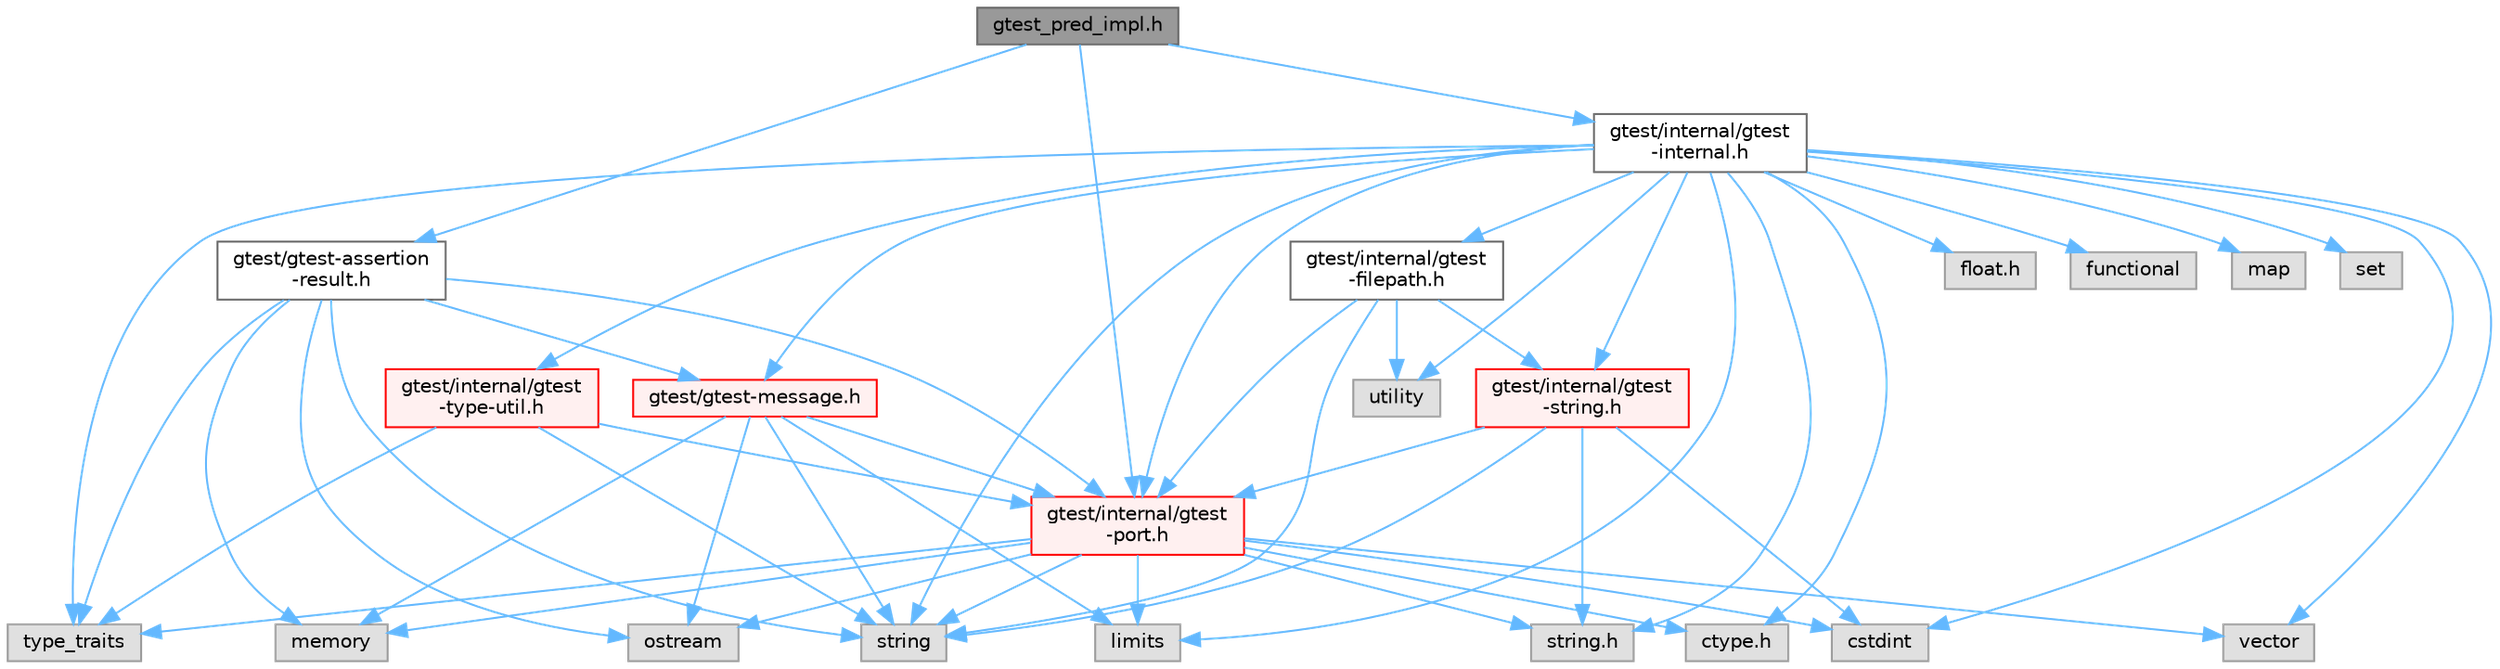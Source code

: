 digraph "gtest_pred_impl.h"
{
 // LATEX_PDF_SIZE
  bgcolor="transparent";
  edge [fontname=Helvetica,fontsize=10,labelfontname=Helvetica,labelfontsize=10];
  node [fontname=Helvetica,fontsize=10,shape=box,height=0.2,width=0.4];
  Node1 [id="Node000001",label="gtest_pred_impl.h",height=0.2,width=0.4,color="gray40", fillcolor="grey60", style="filled", fontcolor="black",tooltip=" "];
  Node1 -> Node2 [id="edge1_Node000001_Node000002",color="steelblue1",style="solid",tooltip=" "];
  Node2 [id="Node000002",label="gtest/gtest-assertion\l-result.h",height=0.2,width=0.4,color="grey40", fillcolor="white", style="filled",URL="$gtest-assertion-result_8h.html",tooltip=" "];
  Node2 -> Node3 [id="edge2_Node000002_Node000003",color="steelblue1",style="solid",tooltip=" "];
  Node3 [id="Node000003",label="memory",height=0.2,width=0.4,color="grey60", fillcolor="#E0E0E0", style="filled",tooltip=" "];
  Node2 -> Node4 [id="edge3_Node000002_Node000004",color="steelblue1",style="solid",tooltip=" "];
  Node4 [id="Node000004",label="ostream",height=0.2,width=0.4,color="grey60", fillcolor="#E0E0E0", style="filled",tooltip=" "];
  Node2 -> Node5 [id="edge4_Node000002_Node000005",color="steelblue1",style="solid",tooltip=" "];
  Node5 [id="Node000005",label="string",height=0.2,width=0.4,color="grey60", fillcolor="#E0E0E0", style="filled",tooltip=" "];
  Node2 -> Node6 [id="edge5_Node000002_Node000006",color="steelblue1",style="solid",tooltip=" "];
  Node6 [id="Node000006",label="type_traits",height=0.2,width=0.4,color="grey60", fillcolor="#E0E0E0", style="filled",tooltip=" "];
  Node2 -> Node7 [id="edge6_Node000002_Node000007",color="steelblue1",style="solid",tooltip=" "];
  Node7 [id="Node000007",label="gtest/gtest-message.h",height=0.2,width=0.4,color="red", fillcolor="#FFF0F0", style="filled",URL="$gtest-message_8h.html",tooltip=" "];
  Node7 -> Node8 [id="edge7_Node000007_Node000008",color="steelblue1",style="solid",tooltip=" "];
  Node8 [id="Node000008",label="limits",height=0.2,width=0.4,color="grey60", fillcolor="#E0E0E0", style="filled",tooltip=" "];
  Node7 -> Node3 [id="edge8_Node000007_Node000003",color="steelblue1",style="solid",tooltip=" "];
  Node7 -> Node4 [id="edge9_Node000007_Node000004",color="steelblue1",style="solid",tooltip=" "];
  Node7 -> Node5 [id="edge10_Node000007_Node000005",color="steelblue1",style="solid",tooltip=" "];
  Node7 -> Node10 [id="edge11_Node000007_Node000010",color="steelblue1",style="solid",tooltip=" "];
  Node10 [id="Node000010",label="gtest/internal/gtest\l-port.h",height=0.2,width=0.4,color="red", fillcolor="#FFF0F0", style="filled",URL="$gtest-port_8h.html",tooltip=" "];
  Node10 -> Node12 [id="edge12_Node000010_Node000012",color="steelblue1",style="solid",tooltip=" "];
  Node12 [id="Node000012",label="ctype.h",height=0.2,width=0.4,color="grey60", fillcolor="#E0E0E0", style="filled",tooltip=" "];
  Node10 -> Node16 [id="edge13_Node000010_Node000016",color="steelblue1",style="solid",tooltip=" "];
  Node16 [id="Node000016",label="string.h",height=0.2,width=0.4,color="grey60", fillcolor="#E0E0E0", style="filled",tooltip=" "];
  Node10 -> Node18 [id="edge14_Node000010_Node000018",color="steelblue1",style="solid",tooltip=" "];
  Node18 [id="Node000018",label="cstdint",height=0.2,width=0.4,color="grey60", fillcolor="#E0E0E0", style="filled",tooltip=" "];
  Node10 -> Node8 [id="edge15_Node000010_Node000008",color="steelblue1",style="solid",tooltip=" "];
  Node10 -> Node3 [id="edge16_Node000010_Node000003",color="steelblue1",style="solid",tooltip=" "];
  Node10 -> Node4 [id="edge17_Node000010_Node000004",color="steelblue1",style="solid",tooltip=" "];
  Node10 -> Node5 [id="edge18_Node000010_Node000005",color="steelblue1",style="solid",tooltip=" "];
  Node10 -> Node6 [id="edge19_Node000010_Node000006",color="steelblue1",style="solid",tooltip=" "];
  Node10 -> Node22 [id="edge20_Node000010_Node000022",color="steelblue1",style="solid",tooltip=" "];
  Node22 [id="Node000022",label="vector",height=0.2,width=0.4,color="grey60", fillcolor="#E0E0E0", style="filled",tooltip=" "];
  Node2 -> Node10 [id="edge21_Node000002_Node000010",color="steelblue1",style="solid",tooltip=" "];
  Node1 -> Node31 [id="edge22_Node000001_Node000031",color="steelblue1",style="solid",tooltip=" "];
  Node31 [id="Node000031",label="gtest/internal/gtest\l-internal.h",height=0.2,width=0.4,color="grey40", fillcolor="white", style="filled",URL="$gtest-internal_8h.html",tooltip=" "];
  Node31 -> Node10 [id="edge23_Node000031_Node000010",color="steelblue1",style="solid",tooltip=" "];
  Node31 -> Node12 [id="edge24_Node000031_Node000012",color="steelblue1",style="solid",tooltip=" "];
  Node31 -> Node32 [id="edge25_Node000031_Node000032",color="steelblue1",style="solid",tooltip=" "];
  Node32 [id="Node000032",label="float.h",height=0.2,width=0.4,color="grey60", fillcolor="#E0E0E0", style="filled",tooltip=" "];
  Node31 -> Node16 [id="edge26_Node000031_Node000016",color="steelblue1",style="solid",tooltip=" "];
  Node31 -> Node18 [id="edge27_Node000031_Node000018",color="steelblue1",style="solid",tooltip=" "];
  Node31 -> Node33 [id="edge28_Node000031_Node000033",color="steelblue1",style="solid",tooltip=" "];
  Node33 [id="Node000033",label="functional",height=0.2,width=0.4,color="grey60", fillcolor="#E0E0E0", style="filled",tooltip=" "];
  Node31 -> Node8 [id="edge29_Node000031_Node000008",color="steelblue1",style="solid",tooltip=" "];
  Node31 -> Node34 [id="edge30_Node000031_Node000034",color="steelblue1",style="solid",tooltip=" "];
  Node34 [id="Node000034",label="map",height=0.2,width=0.4,color="grey60", fillcolor="#E0E0E0", style="filled",tooltip=" "];
  Node31 -> Node35 [id="edge31_Node000031_Node000035",color="steelblue1",style="solid",tooltip=" "];
  Node35 [id="Node000035",label="set",height=0.2,width=0.4,color="grey60", fillcolor="#E0E0E0", style="filled",tooltip=" "];
  Node31 -> Node5 [id="edge32_Node000031_Node000005",color="steelblue1",style="solid",tooltip=" "];
  Node31 -> Node6 [id="edge33_Node000031_Node000006",color="steelblue1",style="solid",tooltip=" "];
  Node31 -> Node36 [id="edge34_Node000031_Node000036",color="steelblue1",style="solid",tooltip=" "];
  Node36 [id="Node000036",label="utility",height=0.2,width=0.4,color="grey60", fillcolor="#E0E0E0", style="filled",tooltip=" "];
  Node31 -> Node22 [id="edge35_Node000031_Node000022",color="steelblue1",style="solid",tooltip=" "];
  Node31 -> Node7 [id="edge36_Node000031_Node000007",color="steelblue1",style="solid",tooltip=" "];
  Node31 -> Node37 [id="edge37_Node000031_Node000037",color="steelblue1",style="solid",tooltip=" "];
  Node37 [id="Node000037",label="gtest/internal/gtest\l-filepath.h",height=0.2,width=0.4,color="grey40", fillcolor="white", style="filled",URL="$gtest-filepath_8h.html",tooltip=" "];
  Node37 -> Node5 [id="edge38_Node000037_Node000005",color="steelblue1",style="solid",tooltip=" "];
  Node37 -> Node36 [id="edge39_Node000037_Node000036",color="steelblue1",style="solid",tooltip=" "];
  Node37 -> Node10 [id="edge40_Node000037_Node000010",color="steelblue1",style="solid",tooltip=" "];
  Node37 -> Node38 [id="edge41_Node000037_Node000038",color="steelblue1",style="solid",tooltip=" "];
  Node38 [id="Node000038",label="gtest/internal/gtest\l-string.h",height=0.2,width=0.4,color="red", fillcolor="#FFF0F0", style="filled",URL="$gtest-string_8h.html",tooltip=" "];
  Node38 -> Node16 [id="edge42_Node000038_Node000016",color="steelblue1",style="solid",tooltip=" "];
  Node38 -> Node18 [id="edge43_Node000038_Node000018",color="steelblue1",style="solid",tooltip=" "];
  Node38 -> Node5 [id="edge44_Node000038_Node000005",color="steelblue1",style="solid",tooltip=" "];
  Node38 -> Node10 [id="edge45_Node000038_Node000010",color="steelblue1",style="solid",tooltip=" "];
  Node31 -> Node38 [id="edge46_Node000031_Node000038",color="steelblue1",style="solid",tooltip=" "];
  Node31 -> Node39 [id="edge47_Node000031_Node000039",color="steelblue1",style="solid",tooltip=" "];
  Node39 [id="Node000039",label="gtest/internal/gtest\l-type-util.h",height=0.2,width=0.4,color="red", fillcolor="#FFF0F0", style="filled",URL="$gtest-type-util_8h.html",tooltip=" "];
  Node39 -> Node5 [id="edge48_Node000039_Node000005",color="steelblue1",style="solid",tooltip=" "];
  Node39 -> Node6 [id="edge49_Node000039_Node000006",color="steelblue1",style="solid",tooltip=" "];
  Node39 -> Node10 [id="edge50_Node000039_Node000010",color="steelblue1",style="solid",tooltip=" "];
  Node1 -> Node10 [id="edge51_Node000001_Node000010",color="steelblue1",style="solid",tooltip=" "];
}
